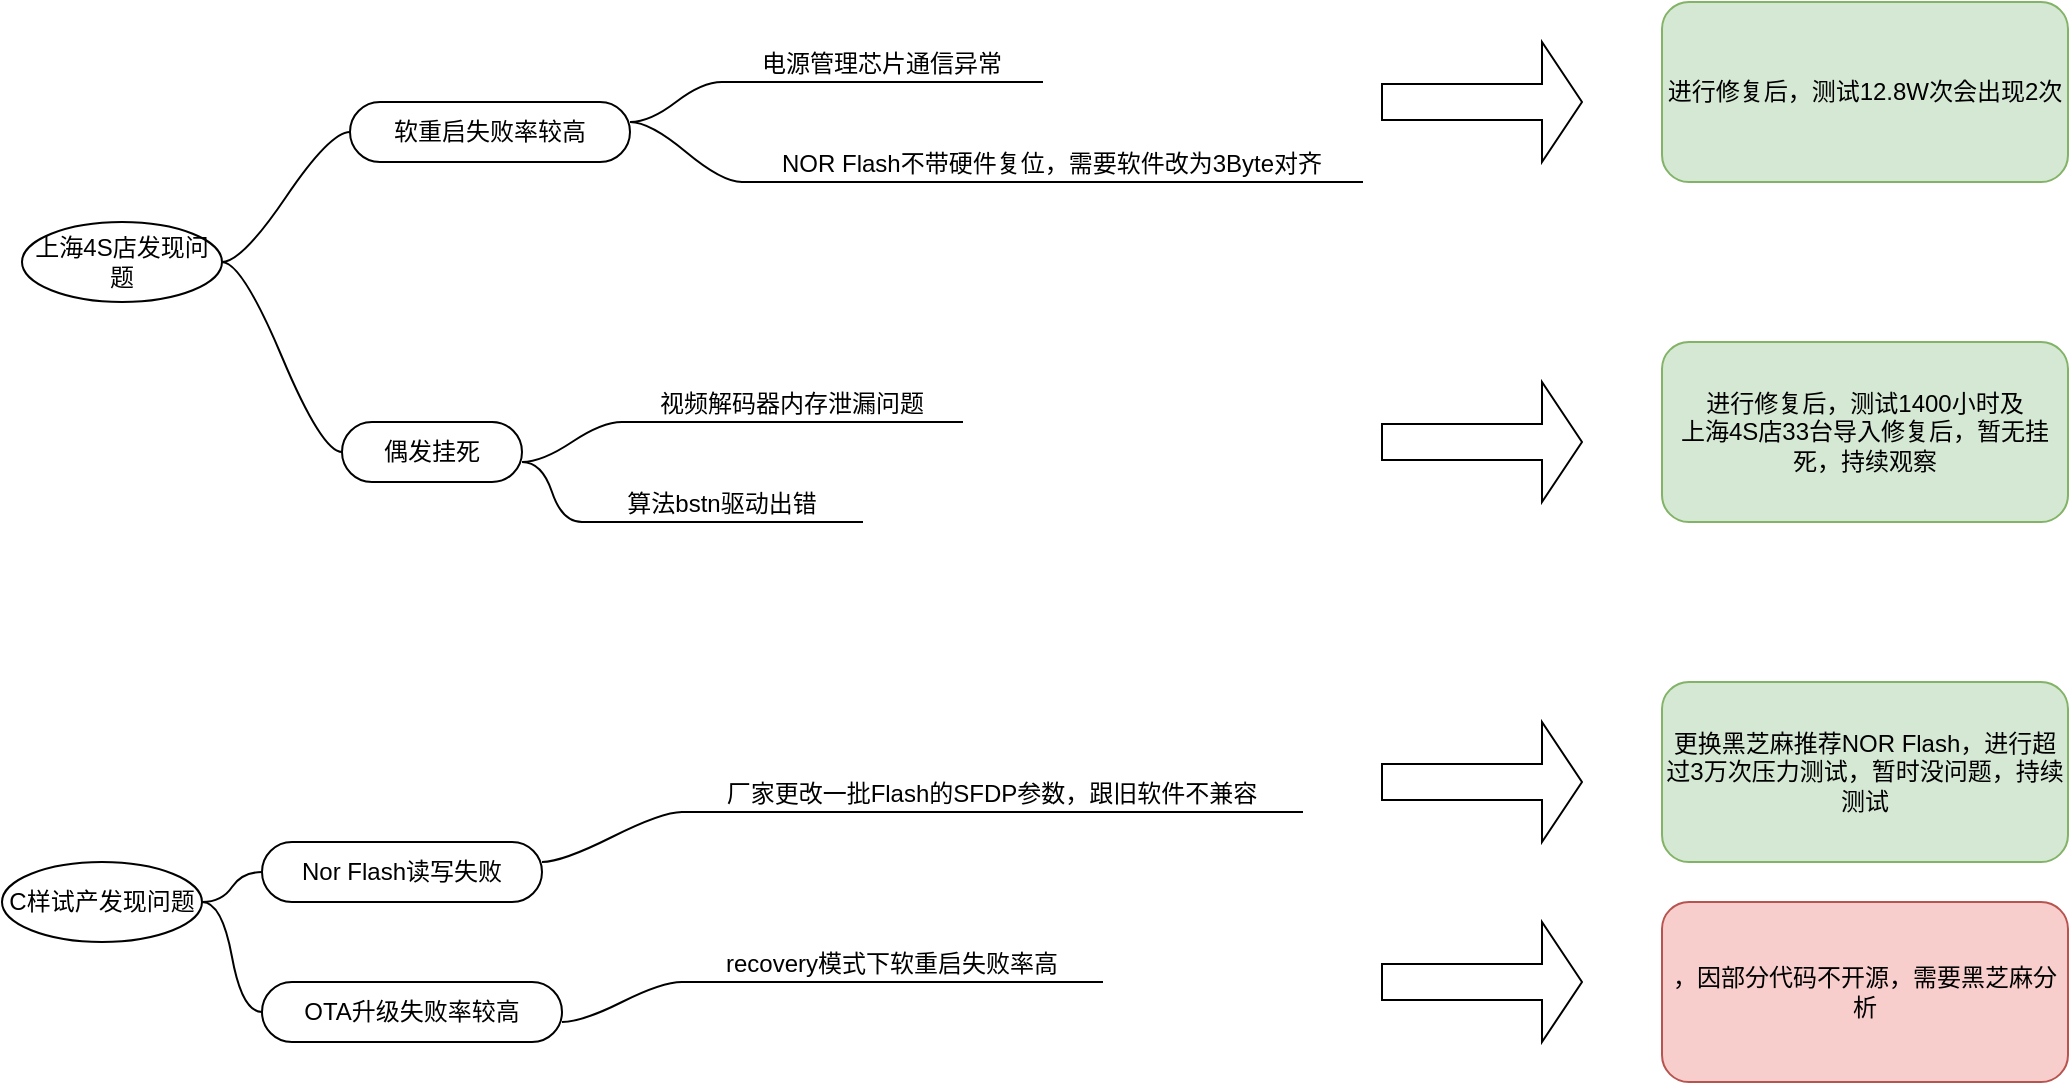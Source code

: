<mxfile version="24.2.5" type="github">
  <diagram name="第 1 页" id="Xn6zMkmZ_HhxMQiBBIvG">
    <mxGraphModel dx="1386" dy="793" grid="1" gridSize="10" guides="1" tooltips="1" connect="1" arrows="1" fold="1" page="1" pageScale="1" pageWidth="827" pageHeight="1169" math="0" shadow="0">
      <root>
        <mxCell id="0" />
        <mxCell id="1" parent="0" />
        <mxCell id="1zU7iY3EajEyGAMs0XTv-1" value="上海4S店发现问题" style="ellipse;whiteSpace=wrap;html=1;align=center;newEdgeStyle={&quot;edgeStyle&quot;:&quot;entityRelationEdgeStyle&quot;,&quot;startArrow&quot;:&quot;none&quot;,&quot;endArrow&quot;:&quot;none&quot;,&quot;segment&quot;:10,&quot;curved&quot;:1,&quot;sourcePerimeterSpacing&quot;:0,&quot;targetPerimeterSpacing&quot;:0};treeFolding=1;treeMoving=1;" vertex="1" parent="1">
          <mxGeometry x="70" y="320" width="100" height="40" as="geometry" />
        </mxCell>
        <mxCell id="1zU7iY3EajEyGAMs0XTv-2" value="软重启失败率较高" style="whiteSpace=wrap;html=1;rounded=1;arcSize=50;align=center;verticalAlign=middle;strokeWidth=1;autosize=1;spacing=4;treeFolding=1;treeMoving=1;newEdgeStyle={&quot;edgeStyle&quot;:&quot;entityRelationEdgeStyle&quot;,&quot;startArrow&quot;:&quot;none&quot;,&quot;endArrow&quot;:&quot;none&quot;,&quot;segment&quot;:10,&quot;curved&quot;:1,&quot;sourcePerimeterSpacing&quot;:0,&quot;targetPerimeterSpacing&quot;:0};" vertex="1" parent="1">
          <mxGeometry x="234" y="260" width="140" height="30" as="geometry" />
        </mxCell>
        <mxCell id="1zU7iY3EajEyGAMs0XTv-3" value="" style="edgeStyle=entityRelationEdgeStyle;startArrow=none;endArrow=none;segment=10;curved=1;sourcePerimeterSpacing=0;targetPerimeterSpacing=0;rounded=0;" edge="1" target="1zU7iY3EajEyGAMs0XTv-2" parent="1">
          <mxGeometry relative="1" as="geometry">
            <mxPoint x="170" y="340" as="sourcePoint" />
          </mxGeometry>
        </mxCell>
        <mxCell id="1zU7iY3EajEyGAMs0XTv-6" value="偶发挂死" style="whiteSpace=wrap;html=1;rounded=1;arcSize=50;align=center;verticalAlign=middle;strokeWidth=1;autosize=1;spacing=4;treeFolding=1;treeMoving=1;newEdgeStyle={&quot;edgeStyle&quot;:&quot;entityRelationEdgeStyle&quot;,&quot;startArrow&quot;:&quot;none&quot;,&quot;endArrow&quot;:&quot;none&quot;,&quot;segment&quot;:10,&quot;curved&quot;:1,&quot;sourcePerimeterSpacing&quot;:0,&quot;targetPerimeterSpacing&quot;:0};" vertex="1" parent="1">
          <mxGeometry x="230" y="420" width="90" height="30" as="geometry" />
        </mxCell>
        <mxCell id="1zU7iY3EajEyGAMs0XTv-7" value="" style="edgeStyle=entityRelationEdgeStyle;startArrow=none;endArrow=none;segment=10;curved=1;sourcePerimeterSpacing=0;targetPerimeterSpacing=0;rounded=0;" edge="1" target="1zU7iY3EajEyGAMs0XTv-6" parent="1">
          <mxGeometry relative="1" as="geometry">
            <mxPoint x="170" y="340" as="sourcePoint" />
          </mxGeometry>
        </mxCell>
        <mxCell id="1zU7iY3EajEyGAMs0XTv-20" value="C样试产发现问题" style="ellipse;whiteSpace=wrap;html=1;align=center;newEdgeStyle={&quot;edgeStyle&quot;:&quot;entityRelationEdgeStyle&quot;,&quot;startArrow&quot;:&quot;none&quot;,&quot;endArrow&quot;:&quot;none&quot;,&quot;segment&quot;:10,&quot;curved&quot;:1,&quot;sourcePerimeterSpacing&quot;:0,&quot;targetPerimeterSpacing&quot;:0};treeFolding=1;treeMoving=1;" vertex="1" parent="1">
          <mxGeometry x="60" y="640" width="100" height="40" as="geometry" />
        </mxCell>
        <mxCell id="1zU7iY3EajEyGAMs0XTv-21" value="OTA升级失败率较高" style="whiteSpace=wrap;html=1;rounded=1;arcSize=50;align=center;verticalAlign=middle;strokeWidth=1;autosize=1;spacing=4;treeFolding=1;treeMoving=1;newEdgeStyle={&quot;edgeStyle&quot;:&quot;entityRelationEdgeStyle&quot;,&quot;startArrow&quot;:&quot;none&quot;,&quot;endArrow&quot;:&quot;none&quot;,&quot;segment&quot;:10,&quot;curved&quot;:1,&quot;sourcePerimeterSpacing&quot;:0,&quot;targetPerimeterSpacing&quot;:0};" vertex="1" parent="1">
          <mxGeometry x="190" y="700" width="150" height="30" as="geometry" />
        </mxCell>
        <mxCell id="1zU7iY3EajEyGAMs0XTv-22" value="" style="edgeStyle=entityRelationEdgeStyle;startArrow=none;endArrow=none;segment=10;curved=1;sourcePerimeterSpacing=0;targetPerimeterSpacing=0;rounded=0;" edge="1" parent="1" target="1zU7iY3EajEyGAMs0XTv-21">
          <mxGeometry relative="1" as="geometry">
            <mxPoint x="160" y="660" as="sourcePoint" />
          </mxGeometry>
        </mxCell>
        <mxCell id="1zU7iY3EajEyGAMs0XTv-23" value="Nor Flash读写失败" style="whiteSpace=wrap;html=1;rounded=1;arcSize=50;align=center;verticalAlign=middle;strokeWidth=1;autosize=1;spacing=4;treeFolding=1;treeMoving=1;newEdgeStyle={&quot;edgeStyle&quot;:&quot;entityRelationEdgeStyle&quot;,&quot;startArrow&quot;:&quot;none&quot;,&quot;endArrow&quot;:&quot;none&quot;,&quot;segment&quot;:10,&quot;curved&quot;:1,&quot;sourcePerimeterSpacing&quot;:0,&quot;targetPerimeterSpacing&quot;:0};" vertex="1" parent="1">
          <mxGeometry x="190" y="630" width="140" height="30" as="geometry" />
        </mxCell>
        <mxCell id="1zU7iY3EajEyGAMs0XTv-24" value="" style="edgeStyle=entityRelationEdgeStyle;startArrow=none;endArrow=none;segment=10;curved=1;sourcePerimeterSpacing=0;targetPerimeterSpacing=0;rounded=0;" edge="1" parent="1" target="1zU7iY3EajEyGAMs0XTv-23">
          <mxGeometry relative="1" as="geometry">
            <mxPoint x="160" y="660" as="sourcePoint" />
          </mxGeometry>
        </mxCell>
        <mxCell id="1zU7iY3EajEyGAMs0XTv-36" value="电源管理芯片通信异常" style="whiteSpace=wrap;html=1;shape=partialRectangle;top=0;left=0;bottom=1;right=0;points=[[0,1],[1,1]];fillColor=none;align=center;verticalAlign=bottom;routingCenterY=0.5;snapToPoint=1;recursiveResize=0;autosize=1;treeFolding=1;treeMoving=1;newEdgeStyle={&quot;edgeStyle&quot;:&quot;entityRelationEdgeStyle&quot;,&quot;startArrow&quot;:&quot;none&quot;,&quot;endArrow&quot;:&quot;none&quot;,&quot;segment&quot;:10,&quot;curved&quot;:1,&quot;sourcePerimeterSpacing&quot;:0,&quot;targetPerimeterSpacing&quot;:0};" vertex="1" parent="1">
          <mxGeometry x="420" y="220" width="160" height="30" as="geometry" />
        </mxCell>
        <mxCell id="1zU7iY3EajEyGAMs0XTv-37" value="" style="edgeStyle=entityRelationEdgeStyle;startArrow=none;endArrow=none;segment=10;curved=1;sourcePerimeterSpacing=0;targetPerimeterSpacing=0;rounded=0;" edge="1" target="1zU7iY3EajEyGAMs0XTv-36" parent="1">
          <mxGeometry relative="1" as="geometry">
            <mxPoint x="374" y="270" as="sourcePoint" />
          </mxGeometry>
        </mxCell>
        <mxCell id="1zU7iY3EajEyGAMs0XTv-38" value="NOR Flash不带硬件复位，需要软件改为3Byte对齐" style="whiteSpace=wrap;html=1;shape=partialRectangle;top=0;left=0;bottom=1;right=0;points=[[0,1],[1,1]];fillColor=none;align=center;verticalAlign=bottom;routingCenterY=0.5;snapToPoint=1;recursiveResize=0;autosize=1;treeFolding=1;treeMoving=1;newEdgeStyle={&quot;edgeStyle&quot;:&quot;entityRelationEdgeStyle&quot;,&quot;startArrow&quot;:&quot;none&quot;,&quot;endArrow&quot;:&quot;none&quot;,&quot;segment&quot;:10,&quot;curved&quot;:1,&quot;sourcePerimeterSpacing&quot;:0,&quot;targetPerimeterSpacing&quot;:0};" vertex="1" parent="1">
          <mxGeometry x="430" y="270" width="310" height="30" as="geometry" />
        </mxCell>
        <mxCell id="1zU7iY3EajEyGAMs0XTv-39" value="" style="edgeStyle=entityRelationEdgeStyle;startArrow=none;endArrow=none;segment=10;curved=1;sourcePerimeterSpacing=0;targetPerimeterSpacing=0;rounded=0;" edge="1" target="1zU7iY3EajEyGAMs0XTv-38" parent="1">
          <mxGeometry relative="1" as="geometry">
            <mxPoint x="374" y="270" as="sourcePoint" />
          </mxGeometry>
        </mxCell>
        <mxCell id="1zU7iY3EajEyGAMs0XTv-40" value="算法bstn驱动出错" style="whiteSpace=wrap;html=1;shape=partialRectangle;top=0;left=0;bottom=1;right=0;points=[[0,1],[1,1]];fillColor=none;align=center;verticalAlign=bottom;routingCenterY=0.5;snapToPoint=1;recursiveResize=0;autosize=1;treeFolding=1;treeMoving=1;newEdgeStyle={&quot;edgeStyle&quot;:&quot;entityRelationEdgeStyle&quot;,&quot;startArrow&quot;:&quot;none&quot;,&quot;endArrow&quot;:&quot;none&quot;,&quot;segment&quot;:10,&quot;curved&quot;:1,&quot;sourcePerimeterSpacing&quot;:0,&quot;targetPerimeterSpacing&quot;:0};" vertex="1" parent="1">
          <mxGeometry x="350" y="440" width="140" height="30" as="geometry" />
        </mxCell>
        <mxCell id="1zU7iY3EajEyGAMs0XTv-41" value="" style="edgeStyle=entityRelationEdgeStyle;startArrow=none;endArrow=none;segment=10;curved=1;sourcePerimeterSpacing=0;targetPerimeterSpacing=0;rounded=0;" edge="1" target="1zU7iY3EajEyGAMs0XTv-40" parent="1">
          <mxGeometry relative="1" as="geometry">
            <mxPoint x="320" y="440" as="sourcePoint" />
          </mxGeometry>
        </mxCell>
        <mxCell id="1zU7iY3EajEyGAMs0XTv-44" value="视频解码器内存泄漏问题" style="whiteSpace=wrap;html=1;shape=partialRectangle;top=0;left=0;bottom=1;right=0;points=[[0,1],[1,1]];fillColor=none;align=center;verticalAlign=bottom;routingCenterY=0.5;snapToPoint=1;recursiveResize=0;autosize=1;treeFolding=1;treeMoving=1;newEdgeStyle={&quot;edgeStyle&quot;:&quot;entityRelationEdgeStyle&quot;,&quot;startArrow&quot;:&quot;none&quot;,&quot;endArrow&quot;:&quot;none&quot;,&quot;segment&quot;:10,&quot;curved&quot;:1,&quot;sourcePerimeterSpacing&quot;:0,&quot;targetPerimeterSpacing&quot;:0};" vertex="1" parent="1">
          <mxGeometry x="370" y="390" width="170" height="30" as="geometry" />
        </mxCell>
        <mxCell id="1zU7iY3EajEyGAMs0XTv-45" value="" style="edgeStyle=entityRelationEdgeStyle;startArrow=none;endArrow=none;segment=10;curved=1;sourcePerimeterSpacing=0;targetPerimeterSpacing=0;rounded=0;" edge="1" target="1zU7iY3EajEyGAMs0XTv-44" parent="1">
          <mxGeometry relative="1" as="geometry">
            <mxPoint x="320" y="440" as="sourcePoint" />
          </mxGeometry>
        </mxCell>
        <mxCell id="1zU7iY3EajEyGAMs0XTv-46" value="厂家更改一批Flash的SFDP参数，跟旧软件不兼容" style="whiteSpace=wrap;html=1;shape=partialRectangle;top=0;left=0;bottom=1;right=0;points=[[0,1],[1,1]];fillColor=none;align=center;verticalAlign=bottom;routingCenterY=0.5;snapToPoint=1;recursiveResize=0;autosize=1;treeFolding=1;treeMoving=1;newEdgeStyle={&quot;edgeStyle&quot;:&quot;entityRelationEdgeStyle&quot;,&quot;startArrow&quot;:&quot;none&quot;,&quot;endArrow&quot;:&quot;none&quot;,&quot;segment&quot;:10,&quot;curved&quot;:1,&quot;sourcePerimeterSpacing&quot;:0,&quot;targetPerimeterSpacing&quot;:0};" vertex="1" parent="1">
          <mxGeometry x="400" y="585" width="310" height="30" as="geometry" />
        </mxCell>
        <mxCell id="1zU7iY3EajEyGAMs0XTv-47" value="" style="edgeStyle=entityRelationEdgeStyle;startArrow=none;endArrow=none;segment=10;curved=1;sourcePerimeterSpacing=0;targetPerimeterSpacing=0;rounded=0;" edge="1" target="1zU7iY3EajEyGAMs0XTv-46" parent="1">
          <mxGeometry relative="1" as="geometry">
            <mxPoint x="330" y="640" as="sourcePoint" />
          </mxGeometry>
        </mxCell>
        <mxCell id="1zU7iY3EajEyGAMs0XTv-48" value="recovery模式下软重启失败率高" style="whiteSpace=wrap;html=1;shape=partialRectangle;top=0;left=0;bottom=1;right=0;points=[[0,1],[1,1]];fillColor=none;align=center;verticalAlign=bottom;routingCenterY=0.5;snapToPoint=1;recursiveResize=0;autosize=1;treeFolding=1;treeMoving=1;newEdgeStyle={&quot;edgeStyle&quot;:&quot;entityRelationEdgeStyle&quot;,&quot;startArrow&quot;:&quot;none&quot;,&quot;endArrow&quot;:&quot;none&quot;,&quot;segment&quot;:10,&quot;curved&quot;:1,&quot;sourcePerimeterSpacing&quot;:0,&quot;targetPerimeterSpacing&quot;:0};" vertex="1" parent="1">
          <mxGeometry x="400" y="670" width="210" height="30" as="geometry" />
        </mxCell>
        <mxCell id="1zU7iY3EajEyGAMs0XTv-49" value="" style="edgeStyle=entityRelationEdgeStyle;startArrow=none;endArrow=none;segment=10;curved=1;sourcePerimeterSpacing=0;targetPerimeterSpacing=0;rounded=0;" edge="1" target="1zU7iY3EajEyGAMs0XTv-48" parent="1">
          <mxGeometry relative="1" as="geometry">
            <mxPoint x="340" y="720" as="sourcePoint" />
          </mxGeometry>
        </mxCell>
        <mxCell id="1zU7iY3EajEyGAMs0XTv-56" value="进行修复后，测试12.8W次会出现2次" style="rounded=1;whiteSpace=wrap;html=1;fillColor=#d5e8d4;strokeColor=#82b366;" vertex="1" parent="1">
          <mxGeometry x="890" y="210" width="203" height="90" as="geometry" />
        </mxCell>
        <mxCell id="1zU7iY3EajEyGAMs0XTv-57" value="" style="shape=singleArrow;whiteSpace=wrap;html=1;" vertex="1" parent="1">
          <mxGeometry x="750" y="230" width="100" height="60" as="geometry" />
        </mxCell>
        <mxCell id="1zU7iY3EajEyGAMs0XTv-58" value="进行修复后，测试1400小时及&lt;div&gt;上海4S店33台导入修复后，暂无挂死，持续观察&lt;/div&gt;" style="rounded=1;whiteSpace=wrap;html=1;fillColor=#d5e8d4;strokeColor=#82b366;" vertex="1" parent="1">
          <mxGeometry x="890" y="380" width="203" height="90" as="geometry" />
        </mxCell>
        <mxCell id="1zU7iY3EajEyGAMs0XTv-59" value="" style="shape=singleArrow;whiteSpace=wrap;html=1;" vertex="1" parent="1">
          <mxGeometry x="750" y="400" width="100" height="60" as="geometry" />
        </mxCell>
        <mxCell id="1zU7iY3EajEyGAMs0XTv-61" value="更换黑芝麻推荐NOR Flash，进行超过3万次压力测试，暂时没问题，持续测试" style="rounded=1;whiteSpace=wrap;html=1;fillColor=#d5e8d4;strokeColor=#82b366;" vertex="1" parent="1">
          <mxGeometry x="890" y="550" width="203" height="90" as="geometry" />
        </mxCell>
        <mxCell id="1zU7iY3EajEyGAMs0XTv-62" value="" style="shape=singleArrow;whiteSpace=wrap;html=1;" vertex="1" parent="1">
          <mxGeometry x="750" y="570" width="100" height="60" as="geometry" />
        </mxCell>
        <mxCell id="1zU7iY3EajEyGAMs0XTv-64" value="，因部分代码不开源，需要黑芝麻分析" style="rounded=1;whiteSpace=wrap;html=1;fillColor=#f8cecc;strokeColor=#b85450;" vertex="1" parent="1">
          <mxGeometry x="890" y="660" width="203" height="90" as="geometry" />
        </mxCell>
        <mxCell id="1zU7iY3EajEyGAMs0XTv-65" value="" style="shape=singleArrow;whiteSpace=wrap;html=1;" vertex="1" parent="1">
          <mxGeometry x="750" y="670" width="100" height="60" as="geometry" />
        </mxCell>
      </root>
    </mxGraphModel>
  </diagram>
</mxfile>
